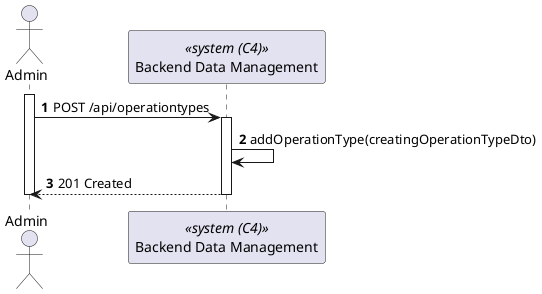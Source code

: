 @startuml process-view
autonumber

actor "Admin" as Admin
participant BackendDataManagement as "Backend Data Management" <<system (C4)>>

activate Admin

    Admin-> BackendDataManagement : POST /api/operationtypes
    activate BackendDataManagement

        BackendDataManagement -> BackendDataManagement : addOperationType(creatingOperationTypeDto)

        Admin <-- BackendDataManagement : 201 Created
    deactivate BackendDataManagement

deactivate Admin

@enduml